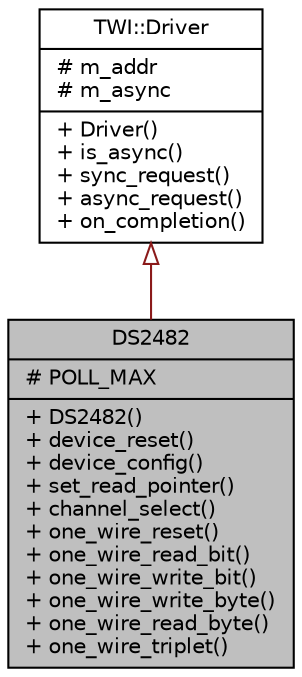 digraph "DS2482"
{
  edge [fontname="Helvetica",fontsize="10",labelfontname="Helvetica",labelfontsize="10"];
  node [fontname="Helvetica",fontsize="10",shape=record];
  Node1 [label="{DS2482\n|# POLL_MAX\l|+ DS2482()\l+ device_reset()\l+ device_config()\l+ set_read_pointer()\l+ channel_select()\l+ one_wire_reset()\l+ one_wire_read_bit()\l+ one_wire_write_bit()\l+ one_wire_write_byte()\l+ one_wire_read_byte()\l+ one_wire_triplet()\l}",height=0.2,width=0.4,color="black", fillcolor="grey75", style="filled", fontcolor="black"];
  Node2 -> Node1 [dir="back",color="firebrick4",fontsize="10",style="solid",arrowtail="onormal",fontname="Helvetica"];
  Node2 [label="{TWI::Driver\n|# m_addr\l# m_async\l|+ Driver()\l+ is_async()\l+ sync_request()\l+ async_request()\l+ on_completion()\l}",height=0.2,width=0.4,color="black", fillcolor="white", style="filled",URL="$dc/d02/classTWI_1_1Driver.html"];
}
